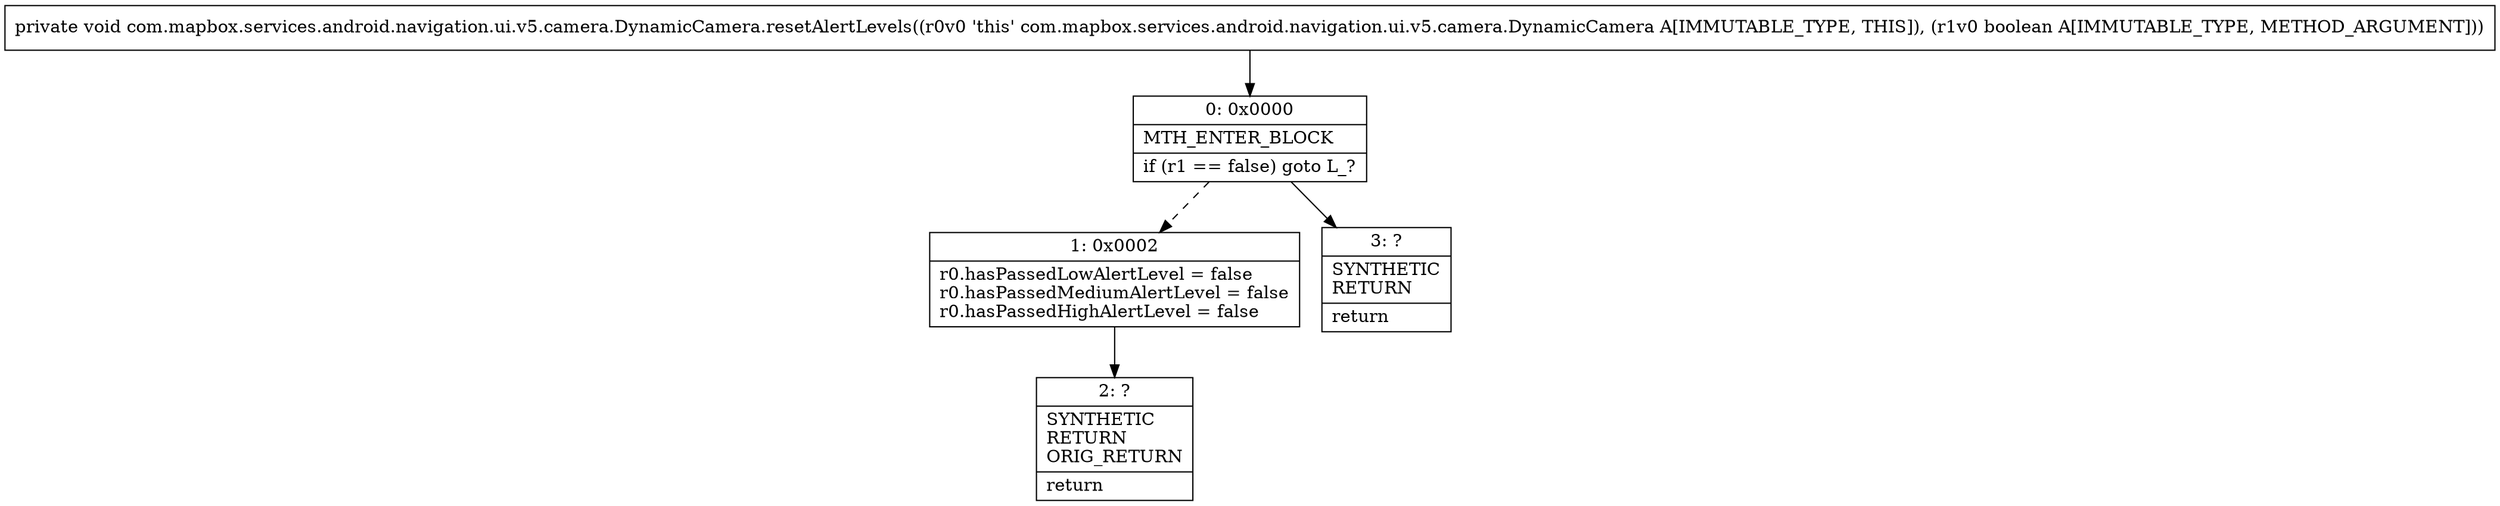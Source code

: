 digraph "CFG forcom.mapbox.services.android.navigation.ui.v5.camera.DynamicCamera.resetAlertLevels(Z)V" {
Node_0 [shape=record,label="{0\:\ 0x0000|MTH_ENTER_BLOCK\l|if (r1 == false) goto L_?\l}"];
Node_1 [shape=record,label="{1\:\ 0x0002|r0.hasPassedLowAlertLevel = false\lr0.hasPassedMediumAlertLevel = false\lr0.hasPassedHighAlertLevel = false\l}"];
Node_2 [shape=record,label="{2\:\ ?|SYNTHETIC\lRETURN\lORIG_RETURN\l|return\l}"];
Node_3 [shape=record,label="{3\:\ ?|SYNTHETIC\lRETURN\l|return\l}"];
MethodNode[shape=record,label="{private void com.mapbox.services.android.navigation.ui.v5.camera.DynamicCamera.resetAlertLevels((r0v0 'this' com.mapbox.services.android.navigation.ui.v5.camera.DynamicCamera A[IMMUTABLE_TYPE, THIS]), (r1v0 boolean A[IMMUTABLE_TYPE, METHOD_ARGUMENT])) }"];
MethodNode -> Node_0;
Node_0 -> Node_1[style=dashed];
Node_0 -> Node_3;
Node_1 -> Node_2;
}

